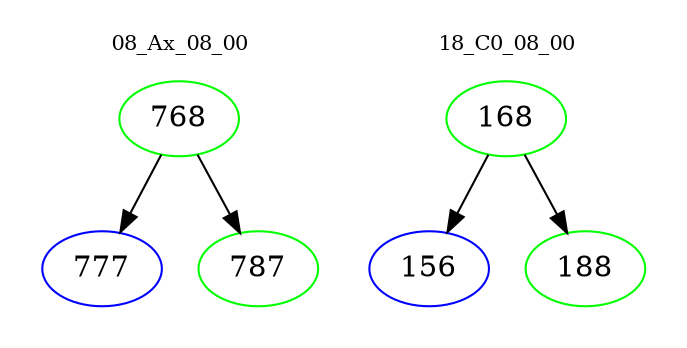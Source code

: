 digraph{
subgraph cluster_0 {
color = white
label = "08_Ax_08_00";
fontsize=10;
T0_768 [label="768", color="green"]
T0_768 -> T0_777 [color="black"]
T0_777 [label="777", color="blue"]
T0_768 -> T0_787 [color="black"]
T0_787 [label="787", color="green"]
}
subgraph cluster_1 {
color = white
label = "18_C0_08_00";
fontsize=10;
T1_168 [label="168", color="green"]
T1_168 -> T1_156 [color="black"]
T1_156 [label="156", color="blue"]
T1_168 -> T1_188 [color="black"]
T1_188 [label="188", color="green"]
}
}
